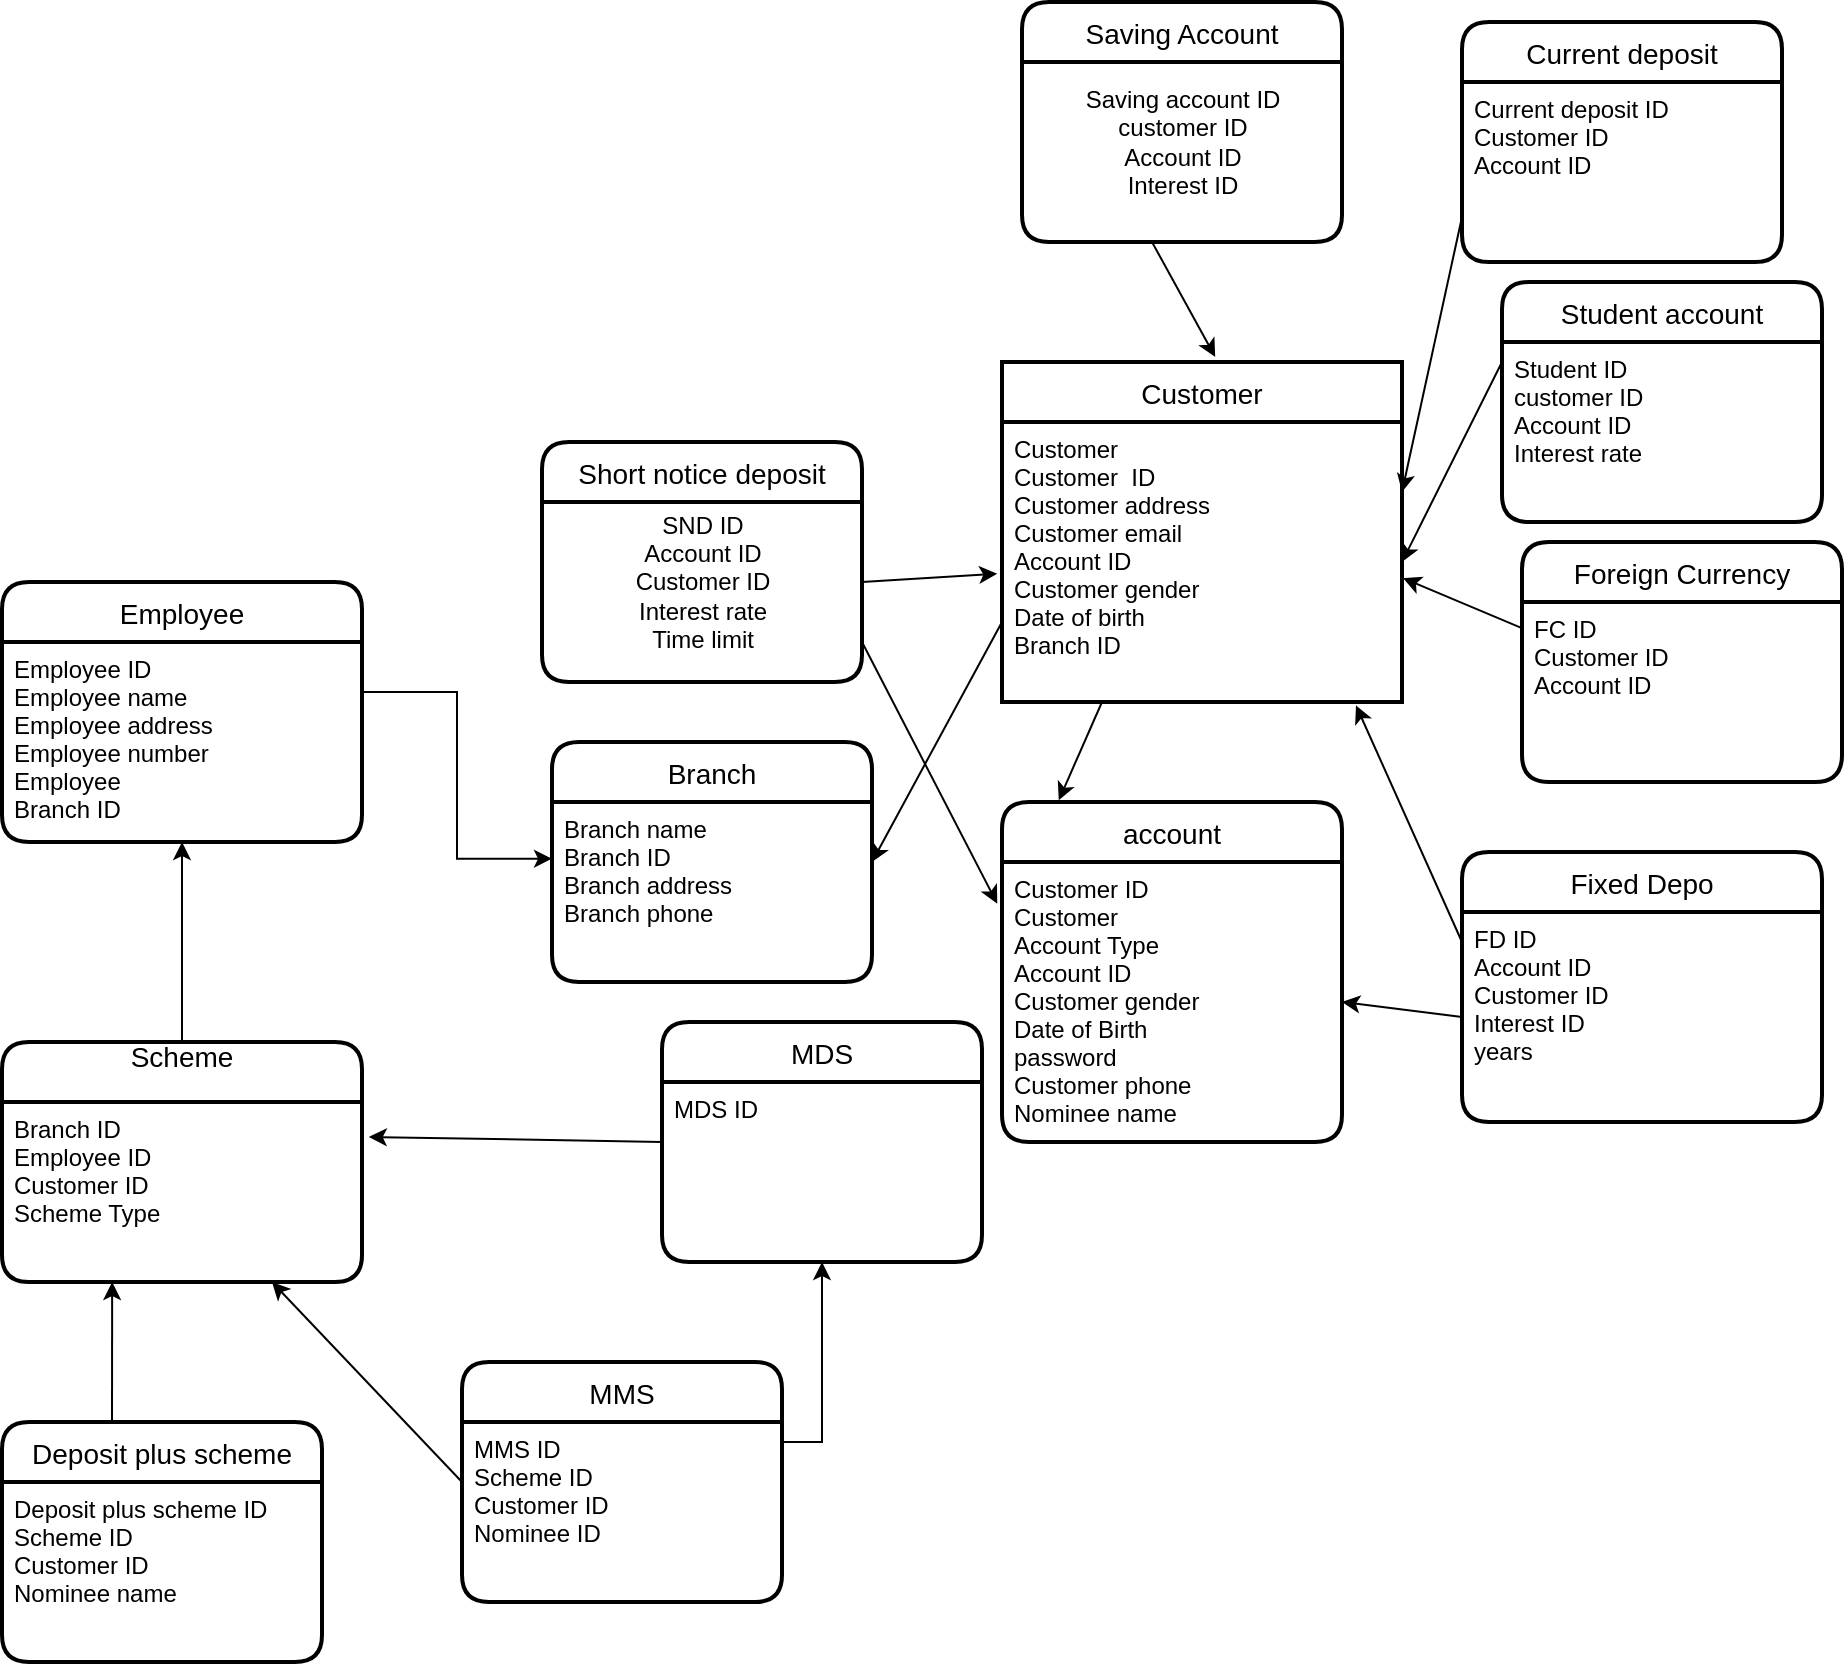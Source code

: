 <mxfile version="20.1.1" type="github">
  <diagram id="xYu9bZw6X5f-FNDAe_DN" name="Page-1">
    <mxGraphModel dx="1673" dy="1996" grid="1" gridSize="10" guides="1" tooltips="1" connect="1" arrows="1" fold="1" page="1" pageScale="1" pageWidth="850" pageHeight="1100" math="0" shadow="0">
      <root>
        <mxCell id="0" />
        <mxCell id="1" parent="0" />
        <mxCell id="Iyr3FcFBfqyZehb2SKoS-1" value="Employee" style="swimlane;childLayout=stackLayout;horizontal=1;startSize=30;horizontalStack=0;rounded=1;fontSize=14;fontStyle=0;strokeWidth=2;resizeParent=0;resizeLast=1;shadow=0;dashed=0;align=center;" vertex="1" parent="1">
          <mxGeometry x="70" y="180" width="180" height="130" as="geometry" />
        </mxCell>
        <mxCell id="Iyr3FcFBfqyZehb2SKoS-2" value="Employee ID&#xa;Employee name&#xa;Employee address&#xa;Employee number&#xa;Employee  &#xa;Branch ID " style="align=left;strokeColor=none;fillColor=none;spacingLeft=4;fontSize=12;verticalAlign=top;resizable=0;rotatable=0;part=1;fontStyle=0" vertex="1" parent="Iyr3FcFBfqyZehb2SKoS-1">
          <mxGeometry y="30" width="180" height="100" as="geometry" />
        </mxCell>
        <mxCell id="Iyr3FcFBfqyZehb2SKoS-3" value="Branch" style="swimlane;childLayout=stackLayout;horizontal=1;startSize=30;horizontalStack=0;rounded=1;fontSize=14;fontStyle=0;strokeWidth=2;resizeParent=0;resizeLast=1;shadow=0;dashed=0;align=center;" vertex="1" parent="1">
          <mxGeometry x="345" y="260" width="160" height="120" as="geometry" />
        </mxCell>
        <mxCell id="Iyr3FcFBfqyZehb2SKoS-4" value="Branch name&#xa;Branch ID&#xa;Branch address&#xa;Branch phone" style="align=left;strokeColor=none;fillColor=none;spacingLeft=4;fontSize=12;verticalAlign=top;resizable=0;rotatable=0;part=1;" vertex="1" parent="Iyr3FcFBfqyZehb2SKoS-3">
          <mxGeometry y="30" width="160" height="90" as="geometry" />
        </mxCell>
        <mxCell id="Iyr3FcFBfqyZehb2SKoS-7" value="Customer" style="swimlane;childLayout=stackLayout;horizontal=1;startSize=30;horizontalStack=0;rounded=1;fontSize=14;fontStyle=0;strokeWidth=2;resizeParent=0;resizeLast=1;shadow=0;dashed=0;align=center;arcSize=0;" vertex="1" parent="1">
          <mxGeometry x="570" y="70" width="200" height="170" as="geometry" />
        </mxCell>
        <mxCell id="Iyr3FcFBfqyZehb2SKoS-8" value="Customer&#xa;Customer  ID&#xa;Customer address&#xa;Customer email&#xa;Account ID&#xa;Customer gender&#xa;Date of birth&#xa;Branch ID&#xa;" style="align=left;strokeColor=none;fillColor=none;spacingLeft=4;fontSize=12;verticalAlign=top;resizable=0;rotatable=0;part=1;fontStyle=0" vertex="1" parent="Iyr3FcFBfqyZehb2SKoS-7">
          <mxGeometry y="30" width="200" height="140" as="geometry" />
        </mxCell>
        <mxCell id="Iyr3FcFBfqyZehb2SKoS-11" value="" style="endArrow=classic;html=1;rounded=0;entryX=1;entryY=0.333;entryDx=0;entryDy=0;entryPerimeter=0;" edge="1" parent="1" target="Iyr3FcFBfqyZehb2SKoS-4">
          <mxGeometry width="50" height="50" relative="1" as="geometry">
            <mxPoint x="570" y="200" as="sourcePoint" />
            <mxPoint x="520" y="330" as="targetPoint" />
          </mxGeometry>
        </mxCell>
        <mxCell id="Iyr3FcFBfqyZehb2SKoS-14" style="edgeStyle=orthogonalEdgeStyle;rounded=0;orthogonalLoop=1;jettySize=auto;html=1;exitX=1;exitY=0.25;exitDx=0;exitDy=0;entryX=0;entryY=0.315;entryDx=0;entryDy=0;entryPerimeter=0;" edge="1" parent="1" source="Iyr3FcFBfqyZehb2SKoS-2" target="Iyr3FcFBfqyZehb2SKoS-4">
          <mxGeometry relative="1" as="geometry" />
        </mxCell>
        <mxCell id="Iyr3FcFBfqyZehb2SKoS-15" value="account" style="swimlane;childLayout=stackLayout;horizontal=1;startSize=30;horizontalStack=0;rounded=1;fontSize=14;fontStyle=0;strokeWidth=2;resizeParent=0;resizeLast=1;shadow=0;dashed=0;align=center;" vertex="1" parent="1">
          <mxGeometry x="570" y="290" width="170" height="170" as="geometry" />
        </mxCell>
        <mxCell id="Iyr3FcFBfqyZehb2SKoS-16" value="Customer ID&#xa;Customer &#xa;Account Type&#xa;Account ID&#xa;Customer gender&#xa;Date of Birth&#xa;password&#xa;Customer phone&#xa;Nominee name" style="align=left;strokeColor=none;fillColor=none;spacingLeft=4;fontSize=12;verticalAlign=top;resizable=0;rotatable=0;part=1;" vertex="1" parent="Iyr3FcFBfqyZehb2SKoS-15">
          <mxGeometry y="30" width="170" height="140" as="geometry" />
        </mxCell>
        <mxCell id="Iyr3FcFBfqyZehb2SKoS-22" value="Scheme&#xa;" style="swimlane;childLayout=stackLayout;horizontal=1;startSize=30;horizontalStack=0;rounded=1;fontSize=14;fontStyle=0;strokeWidth=2;resizeParent=0;resizeLast=1;shadow=0;dashed=0;align=center;" vertex="1" parent="1">
          <mxGeometry x="70" y="410" width="180" height="120" as="geometry" />
        </mxCell>
        <mxCell id="Iyr3FcFBfqyZehb2SKoS-23" value="Branch ID&#xa;Employee ID &#xa;Customer ID&#xa;Scheme Type" style="align=left;strokeColor=none;fillColor=none;spacingLeft=4;fontSize=12;verticalAlign=top;resizable=0;rotatable=0;part=1;" vertex="1" parent="Iyr3FcFBfqyZehb2SKoS-22">
          <mxGeometry y="30" width="180" height="90" as="geometry" />
        </mxCell>
        <mxCell id="Iyr3FcFBfqyZehb2SKoS-26" value="" style="endArrow=classic;html=1;rounded=0;entryX=0.5;entryY=1;entryDx=0;entryDy=0;" edge="1" parent="1" target="Iyr3FcFBfqyZehb2SKoS-2">
          <mxGeometry width="50" height="50" relative="1" as="geometry">
            <mxPoint x="160" y="410" as="sourcePoint" />
            <mxPoint x="210" y="360" as="targetPoint" />
          </mxGeometry>
        </mxCell>
        <mxCell id="Iyr3FcFBfqyZehb2SKoS-27" value="Deposit plus scheme" style="swimlane;childLayout=stackLayout;horizontal=1;startSize=30;horizontalStack=0;rounded=1;fontSize=14;fontStyle=0;strokeWidth=2;resizeParent=0;resizeLast=1;shadow=0;dashed=0;align=center;" vertex="1" parent="1">
          <mxGeometry x="70" y="600" width="160" height="120" as="geometry" />
        </mxCell>
        <mxCell id="Iyr3FcFBfqyZehb2SKoS-28" value="Deposit plus scheme ID&#xa;Scheme ID&#xa;Customer ID&#xa;Nominee name&#xa;" style="align=left;strokeColor=none;fillColor=none;spacingLeft=4;fontSize=12;verticalAlign=top;resizable=0;rotatable=0;part=1;" vertex="1" parent="Iyr3FcFBfqyZehb2SKoS-27">
          <mxGeometry y="30" width="160" height="90" as="geometry" />
        </mxCell>
        <mxCell id="Iyr3FcFBfqyZehb2SKoS-29" value="" style="endArrow=classic;html=1;rounded=0;entryX=0.306;entryY=1;entryDx=0;entryDy=0;entryPerimeter=0;" edge="1" parent="1" target="Iyr3FcFBfqyZehb2SKoS-23">
          <mxGeometry width="50" height="50" relative="1" as="geometry">
            <mxPoint x="125" y="600" as="sourcePoint" />
            <mxPoint x="175" y="550" as="targetPoint" />
          </mxGeometry>
        </mxCell>
        <mxCell id="Iyr3FcFBfqyZehb2SKoS-30" value="MMS" style="swimlane;childLayout=stackLayout;horizontal=1;startSize=30;horizontalStack=0;rounded=1;fontSize=14;fontStyle=0;strokeWidth=2;resizeParent=0;resizeLast=1;shadow=0;dashed=0;align=center;" vertex="1" parent="1">
          <mxGeometry x="300" y="570" width="160" height="120" as="geometry" />
        </mxCell>
        <mxCell id="Iyr3FcFBfqyZehb2SKoS-35" value="" style="endArrow=classic;html=1;rounded=0;entryX=0.75;entryY=1;entryDx=0;entryDy=0;" edge="1" parent="Iyr3FcFBfqyZehb2SKoS-30" target="Iyr3FcFBfqyZehb2SKoS-23">
          <mxGeometry width="50" height="50" relative="1" as="geometry">
            <mxPoint y="60" as="sourcePoint" />
            <mxPoint x="50" y="10" as="targetPoint" />
          </mxGeometry>
        </mxCell>
        <mxCell id="Iyr3FcFBfqyZehb2SKoS-31" value="MMS ID&#xa;Scheme ID&#xa;Customer ID&#xa;Nominee ID" style="align=left;strokeColor=none;fillColor=none;spacingLeft=4;fontSize=12;verticalAlign=top;resizable=0;rotatable=0;part=1;" vertex="1" parent="Iyr3FcFBfqyZehb2SKoS-30">
          <mxGeometry y="30" width="160" height="90" as="geometry" />
        </mxCell>
        <mxCell id="Iyr3FcFBfqyZehb2SKoS-32" value="MDS" style="swimlane;childLayout=stackLayout;horizontal=1;startSize=30;horizontalStack=0;rounded=1;fontSize=14;fontStyle=0;strokeWidth=2;resizeParent=0;resizeLast=1;shadow=0;dashed=0;align=center;" vertex="1" parent="1">
          <mxGeometry x="400" y="400" width="160" height="120" as="geometry" />
        </mxCell>
        <mxCell id="Iyr3FcFBfqyZehb2SKoS-33" value="MDS ID" style="align=left;strokeColor=none;fillColor=none;spacingLeft=4;fontSize=12;verticalAlign=top;resizable=0;rotatable=0;part=1;" vertex="1" parent="Iyr3FcFBfqyZehb2SKoS-32">
          <mxGeometry y="30" width="160" height="90" as="geometry" />
        </mxCell>
        <mxCell id="Iyr3FcFBfqyZehb2SKoS-34" value="" style="edgeStyle=orthogonalEdgeStyle;rounded=0;orthogonalLoop=1;jettySize=auto;html=1;exitX=1;exitY=0.111;exitDx=0;exitDy=0;exitPerimeter=0;" edge="1" parent="1" source="Iyr3FcFBfqyZehb2SKoS-31" target="Iyr3FcFBfqyZehb2SKoS-33">
          <mxGeometry relative="1" as="geometry" />
        </mxCell>
        <mxCell id="Iyr3FcFBfqyZehb2SKoS-36" value="" style="endArrow=classic;html=1;rounded=0;entryX=1.019;entryY=0.194;entryDx=0;entryDy=0;entryPerimeter=0;" edge="1" parent="1" target="Iyr3FcFBfqyZehb2SKoS-23">
          <mxGeometry width="50" height="50" relative="1" as="geometry">
            <mxPoint x="400" y="460" as="sourcePoint" />
            <mxPoint x="670" y="430" as="targetPoint" />
          </mxGeometry>
        </mxCell>
        <mxCell id="Iyr3FcFBfqyZehb2SKoS-37" value="" style="endArrow=classic;html=1;rounded=0;entryX=0.167;entryY=-0.005;entryDx=0;entryDy=0;entryPerimeter=0;exitX=0.25;exitY=1;exitDx=0;exitDy=0;" edge="1" parent="1" source="Iyr3FcFBfqyZehb2SKoS-8" target="Iyr3FcFBfqyZehb2SKoS-15">
          <mxGeometry width="50" height="50" relative="1" as="geometry">
            <mxPoint x="620" y="340" as="sourcePoint" />
            <mxPoint x="670" y="290" as="targetPoint" />
          </mxGeometry>
        </mxCell>
        <mxCell id="Iyr3FcFBfqyZehb2SKoS-43" value="Foreign Currency" style="swimlane;childLayout=stackLayout;horizontal=1;startSize=30;horizontalStack=0;rounded=1;fontSize=14;fontStyle=0;strokeWidth=2;resizeParent=0;resizeLast=1;shadow=0;dashed=0;align=center;" vertex="1" parent="1">
          <mxGeometry x="830" y="160" width="160" height="120" as="geometry" />
        </mxCell>
        <mxCell id="Iyr3FcFBfqyZehb2SKoS-44" value="FC ID&#xa;Customer ID&#xa;Account ID" style="align=left;strokeColor=none;fillColor=none;spacingLeft=4;fontSize=12;verticalAlign=top;resizable=0;rotatable=0;part=1;" vertex="1" parent="Iyr3FcFBfqyZehb2SKoS-43">
          <mxGeometry y="30" width="160" height="90" as="geometry" />
        </mxCell>
        <mxCell id="Iyr3FcFBfqyZehb2SKoS-51" value="" style="endArrow=classic;html=1;rounded=0;exitX=0;exitY=0.111;exitDx=0;exitDy=0;exitPerimeter=0;entryX=1;entryY=0.5;entryDx=0;entryDy=0;" edge="1" parent="1" source="Iyr3FcFBfqyZehb2SKoS-62" target="Iyr3FcFBfqyZehb2SKoS-8">
          <mxGeometry width="50" height="50" relative="1" as="geometry">
            <mxPoint x="840" y="210.03" as="sourcePoint" />
            <mxPoint x="790" y="220" as="targetPoint" />
            <Array as="points" />
          </mxGeometry>
        </mxCell>
        <mxCell id="Iyr3FcFBfqyZehb2SKoS-52" value="" style="endArrow=classic;html=1;rounded=0;entryX=1;entryY=0.25;entryDx=0;entryDy=0;exitX=0;exitY=0.75;exitDx=0;exitDy=0;" edge="1" parent="1" source="Iyr3FcFBfqyZehb2SKoS-65" target="Iyr3FcFBfqyZehb2SKoS-8">
          <mxGeometry width="50" height="50" relative="1" as="geometry">
            <mxPoint x="840" y="67.5" as="sourcePoint" />
            <mxPoint x="790" y="30" as="targetPoint" />
          </mxGeometry>
        </mxCell>
        <mxCell id="Iyr3FcFBfqyZehb2SKoS-59" value="Saving Account" style="swimlane;childLayout=stackLayout;horizontal=1;startSize=30;horizontalStack=0;rounded=1;fontSize=14;fontStyle=0;strokeWidth=2;resizeParent=0;resizeLast=1;shadow=0;dashed=0;align=center;" vertex="1" parent="1">
          <mxGeometry x="580" y="-110" width="160" height="120" as="geometry" />
        </mxCell>
        <mxCell id="Iyr3FcFBfqyZehb2SKoS-67" value="" style="endArrow=classic;html=1;rounded=0;entryX=0.533;entryY=-0.015;entryDx=0;entryDy=0;entryPerimeter=0;" edge="1" parent="Iyr3FcFBfqyZehb2SKoS-59" target="Iyr3FcFBfqyZehb2SKoS-7">
          <mxGeometry width="50" height="50" relative="1" as="geometry">
            <mxPoint x="65" y="120" as="sourcePoint" />
            <mxPoint x="115" y="70" as="targetPoint" />
          </mxGeometry>
        </mxCell>
        <mxCell id="Iyr3FcFBfqyZehb2SKoS-61" value="Student account" style="swimlane;childLayout=stackLayout;horizontal=1;startSize=30;horizontalStack=0;rounded=1;fontSize=14;fontStyle=0;strokeWidth=2;resizeParent=0;resizeLast=1;shadow=0;dashed=0;align=center;" vertex="1" parent="1">
          <mxGeometry x="820" y="30" width="160" height="120" as="geometry" />
        </mxCell>
        <mxCell id="Iyr3FcFBfqyZehb2SKoS-62" value="Student ID&#xa;customer ID&#xa;Account ID&#xa;Interest rate" style="align=left;strokeColor=none;fillColor=none;spacingLeft=4;fontSize=12;verticalAlign=top;resizable=0;rotatable=0;part=1;" vertex="1" parent="Iyr3FcFBfqyZehb2SKoS-61">
          <mxGeometry y="30" width="160" height="90" as="geometry" />
        </mxCell>
        <mxCell id="Iyr3FcFBfqyZehb2SKoS-64" value="Current deposit" style="swimlane;childLayout=stackLayout;horizontal=1;startSize=30;horizontalStack=0;rounded=1;fontSize=14;fontStyle=0;strokeWidth=2;resizeParent=0;resizeLast=1;shadow=0;dashed=0;align=center;" vertex="1" parent="1">
          <mxGeometry x="800" y="-100" width="160" height="120" as="geometry" />
        </mxCell>
        <mxCell id="Iyr3FcFBfqyZehb2SKoS-65" value="Current deposit ID&#xa;Customer ID&#xa;Account ID" style="align=left;strokeColor=none;fillColor=none;spacingLeft=4;fontSize=12;verticalAlign=top;resizable=0;rotatable=0;part=1;" vertex="1" parent="Iyr3FcFBfqyZehb2SKoS-64">
          <mxGeometry y="30" width="160" height="90" as="geometry" />
        </mxCell>
        <mxCell id="Iyr3FcFBfqyZehb2SKoS-68" value="Short notice deposit" style="swimlane;childLayout=stackLayout;horizontal=1;startSize=30;horizontalStack=0;rounded=1;fontSize=14;fontStyle=0;strokeWidth=2;resizeParent=0;resizeLast=1;shadow=0;dashed=0;align=center;" vertex="1" parent="1">
          <mxGeometry x="340" y="110" width="160" height="120" as="geometry" />
        </mxCell>
        <mxCell id="Iyr3FcFBfqyZehb2SKoS-70" value="" style="endArrow=classic;html=1;rounded=0;entryX=-0.014;entryY=0.149;entryDx=0;entryDy=0;entryPerimeter=0;" edge="1" parent="1" target="Iyr3FcFBfqyZehb2SKoS-16">
          <mxGeometry width="50" height="50" relative="1" as="geometry">
            <mxPoint x="500" y="210" as="sourcePoint" />
            <mxPoint x="670" y="240" as="targetPoint" />
          </mxGeometry>
        </mxCell>
        <mxCell id="Iyr3FcFBfqyZehb2SKoS-71" value="" style="endArrow=classic;html=1;rounded=0;entryX=-0.012;entryY=0.542;entryDx=0;entryDy=0;entryPerimeter=0;" edge="1" parent="1" target="Iyr3FcFBfqyZehb2SKoS-8">
          <mxGeometry width="50" height="50" relative="1" as="geometry">
            <mxPoint x="500" y="180" as="sourcePoint" />
            <mxPoint x="550" y="130" as="targetPoint" />
          </mxGeometry>
        </mxCell>
        <mxCell id="Iyr3FcFBfqyZehb2SKoS-72" value="" style="endArrow=classic;html=1;rounded=0;exitX=-0.004;exitY=0.142;exitDx=0;exitDy=0;exitPerimeter=0;entryX=1.003;entryY=0.558;entryDx=0;entryDy=0;entryPerimeter=0;" edge="1" parent="1" source="Iyr3FcFBfqyZehb2SKoS-44" target="Iyr3FcFBfqyZehb2SKoS-8">
          <mxGeometry width="50" height="50" relative="1" as="geometry">
            <mxPoint x="620" y="290" as="sourcePoint" />
            <mxPoint x="670" y="240" as="targetPoint" />
          </mxGeometry>
        </mxCell>
        <mxCell id="Iyr3FcFBfqyZehb2SKoS-73" value="Fixed Depo" style="swimlane;childLayout=stackLayout;horizontal=1;startSize=30;horizontalStack=0;rounded=1;fontSize=14;fontStyle=0;strokeWidth=2;resizeParent=0;resizeLast=1;shadow=0;dashed=0;align=center;" vertex="1" parent="1">
          <mxGeometry x="800" y="315" width="180" height="135" as="geometry" />
        </mxCell>
        <mxCell id="Iyr3FcFBfqyZehb2SKoS-74" value="FD ID&#xa;Account ID&#xa;Customer ID&#xa;Interest ID&#xa;years" style="align=left;strokeColor=none;fillColor=none;spacingLeft=4;fontSize=12;verticalAlign=top;resizable=0;rotatable=0;part=1;" vertex="1" parent="Iyr3FcFBfqyZehb2SKoS-73">
          <mxGeometry y="30" width="180" height="105" as="geometry" />
        </mxCell>
        <mxCell id="Iyr3FcFBfqyZehb2SKoS-75" value="" style="endArrow=classic;html=1;rounded=0;exitX=0;exitY=0.5;exitDx=0;exitDy=0;entryX=1;entryY=0.5;entryDx=0;entryDy=0;" edge="1" parent="1" source="Iyr3FcFBfqyZehb2SKoS-74" target="Iyr3FcFBfqyZehb2SKoS-16">
          <mxGeometry width="50" height="50" relative="1" as="geometry">
            <mxPoint x="620" y="290" as="sourcePoint" />
            <mxPoint x="670" y="240" as="targetPoint" />
          </mxGeometry>
        </mxCell>
        <mxCell id="Iyr3FcFBfqyZehb2SKoS-76" value="" style="endArrow=classic;html=1;rounded=0;entryX=0.885;entryY=1.012;entryDx=0;entryDy=0;entryPerimeter=0;exitX=0;exitY=0.143;exitDx=0;exitDy=0;exitPerimeter=0;" edge="1" parent="1" source="Iyr3FcFBfqyZehb2SKoS-74" target="Iyr3FcFBfqyZehb2SKoS-8">
          <mxGeometry width="50" height="50" relative="1" as="geometry">
            <mxPoint x="620" y="290" as="sourcePoint" />
            <mxPoint x="670" y="240" as="targetPoint" />
          </mxGeometry>
        </mxCell>
        <mxCell id="Iyr3FcFBfqyZehb2SKoS-77" value="SND ID&lt;br&gt;Account ID&lt;br&gt;Customer ID&lt;br&gt;Interest rate&lt;br&gt;Time limit" style="text;html=1;align=center;verticalAlign=middle;resizable=0;points=[];autosize=1;strokeColor=none;fillColor=none;" vertex="1" parent="1">
          <mxGeometry x="375" y="135" width="90" height="90" as="geometry" />
        </mxCell>
        <mxCell id="Iyr3FcFBfqyZehb2SKoS-78" value="Saving account ID&lt;br&gt;customer ID&lt;br&gt;Account ID&lt;br&gt;Interest ID" style="text;html=1;align=center;verticalAlign=middle;resizable=0;points=[];autosize=1;strokeColor=none;fillColor=none;" vertex="1" parent="1">
          <mxGeometry x="600" y="-75" width="120" height="70" as="geometry" />
        </mxCell>
      </root>
    </mxGraphModel>
  </diagram>
</mxfile>
